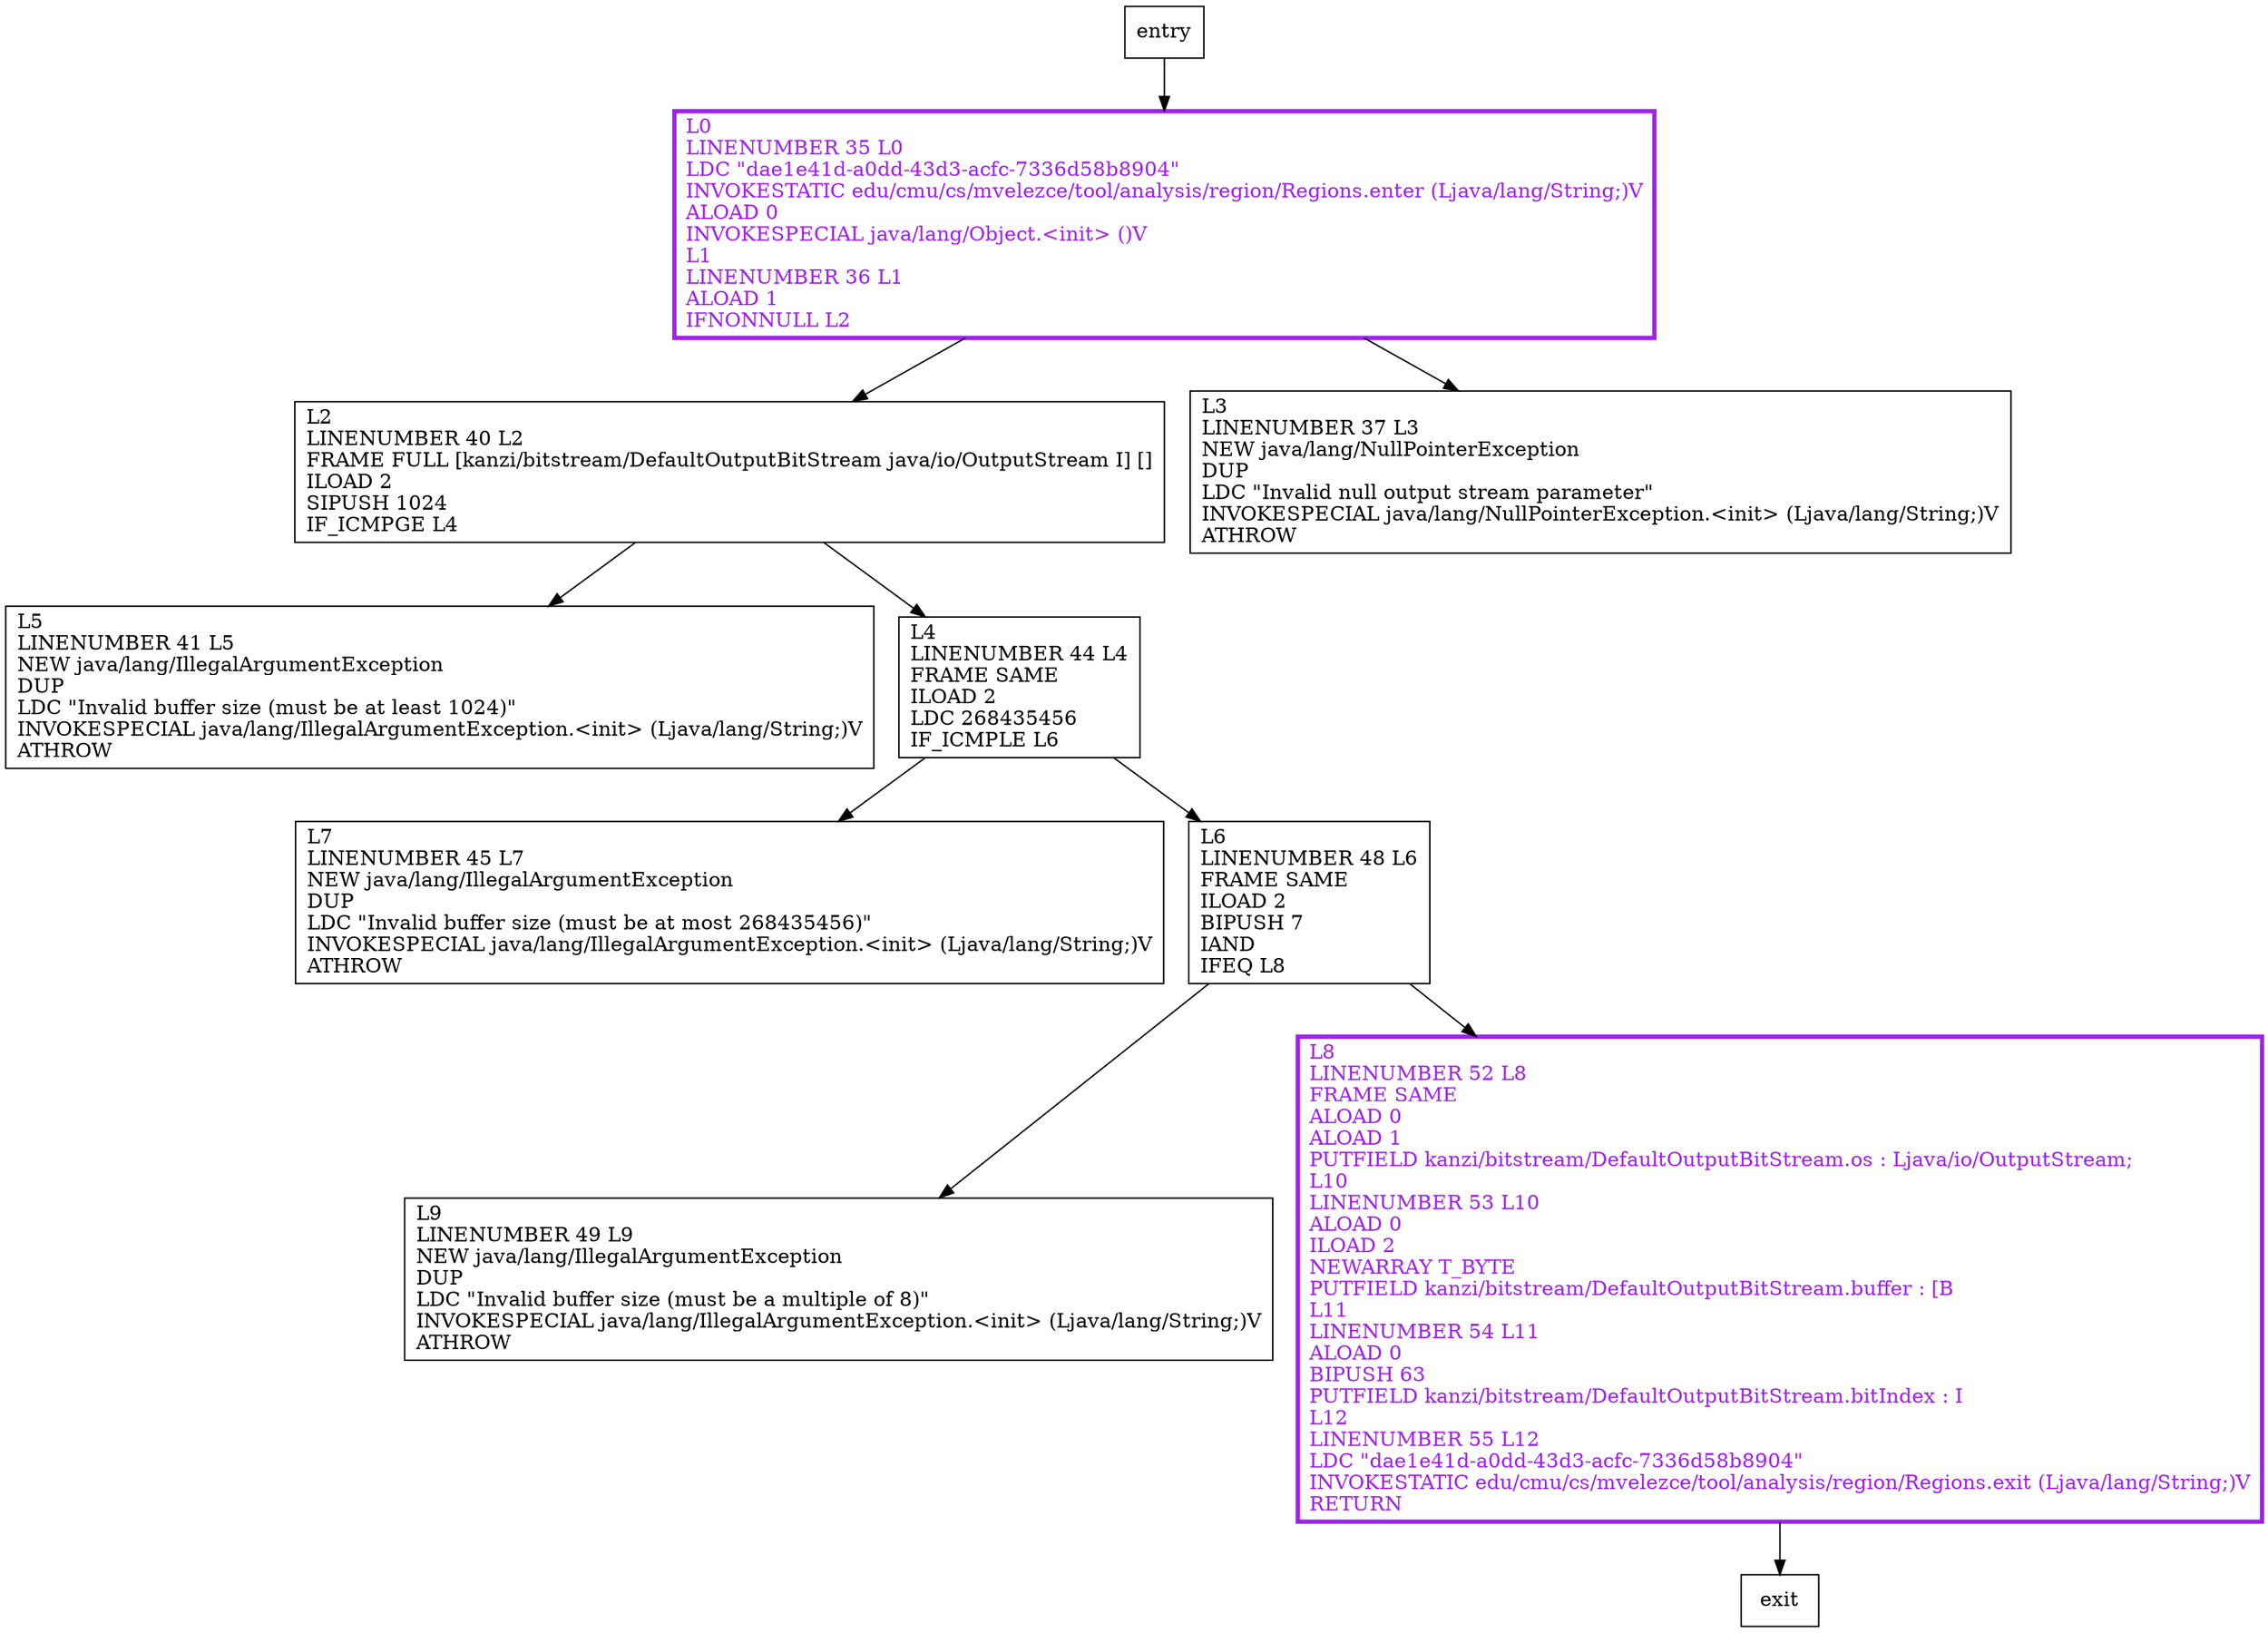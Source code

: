 digraph <init> {
node [shape=record];
1761335843 [label="L2\lLINENUMBER 40 L2\lFRAME FULL [kanzi/bitstream/DefaultOutputBitStream java/io/OutputStream I] []\lILOAD 2\lSIPUSH 1024\lIF_ICMPGE L4\l"];
604987091 [label="L7\lLINENUMBER 45 L7\lNEW java/lang/IllegalArgumentException\lDUP\lLDC \"Invalid buffer size (must be at most 268435456)\"\lINVOKESPECIAL java/lang/IllegalArgumentException.\<init\> (Ljava/lang/String;)V\lATHROW\l"];
216573835 [label="L5\lLINENUMBER 41 L5\lNEW java/lang/IllegalArgumentException\lDUP\lLDC \"Invalid buffer size (must be at least 1024)\"\lINVOKESPECIAL java/lang/IllegalArgumentException.\<init\> (Ljava/lang/String;)V\lATHROW\l"];
1102356508 [label="L4\lLINENUMBER 44 L4\lFRAME SAME\lILOAD 2\lLDC 268435456\lIF_ICMPLE L6\l"];
989089527 [label="L6\lLINENUMBER 48 L6\lFRAME SAME\lILOAD 2\lBIPUSH 7\lIAND\lIFEQ L8\l"];
155356513 [label="L9\lLINENUMBER 49 L9\lNEW java/lang/IllegalArgumentException\lDUP\lLDC \"Invalid buffer size (must be a multiple of 8)\"\lINVOKESPECIAL java/lang/IllegalArgumentException.\<init\> (Ljava/lang/String;)V\lATHROW\l"];
1088400910 [label="L8\lLINENUMBER 52 L8\lFRAME SAME\lALOAD 0\lALOAD 1\lPUTFIELD kanzi/bitstream/DefaultOutputBitStream.os : Ljava/io/OutputStream;\lL10\lLINENUMBER 53 L10\lALOAD 0\lILOAD 2\lNEWARRAY T_BYTE\lPUTFIELD kanzi/bitstream/DefaultOutputBitStream.buffer : [B\lL11\lLINENUMBER 54 L11\lALOAD 0\lBIPUSH 63\lPUTFIELD kanzi/bitstream/DefaultOutputBitStream.bitIndex : I\lL12\lLINENUMBER 55 L12\lLDC \"dae1e41d-a0dd-43d3-acfc-7336d58b8904\"\lINVOKESTATIC edu/cmu/cs/mvelezce/tool/analysis/region/Regions.exit (Ljava/lang/String;)V\lRETURN\l"];
326218376 [label="L3\lLINENUMBER 37 L3\lNEW java/lang/NullPointerException\lDUP\lLDC \"Invalid null output stream parameter\"\lINVOKESPECIAL java/lang/NullPointerException.\<init\> (Ljava/lang/String;)V\lATHROW\l"];
1243674159 [label="L0\lLINENUMBER 35 L0\lLDC \"dae1e41d-a0dd-43d3-acfc-7336d58b8904\"\lINVOKESTATIC edu/cmu/cs/mvelezce/tool/analysis/region/Regions.enter (Ljava/lang/String;)V\lALOAD 0\lINVOKESPECIAL java/lang/Object.\<init\> ()V\lL1\lLINENUMBER 36 L1\lALOAD 1\lIFNONNULL L2\l"];
entry;
exit;
entry -> 1243674159;
1761335843 -> 216573835;
1761335843 -> 1102356508;
1102356508 -> 604987091;
1102356508 -> 989089527;
989089527 -> 155356513;
989089527 -> 1088400910;
1088400910 -> exit;
1243674159 -> 1761335843;
1243674159 -> 326218376;
1088400910[fontcolor="purple", penwidth=3, color="purple"];
1243674159[fontcolor="purple", penwidth=3, color="purple"];
}

